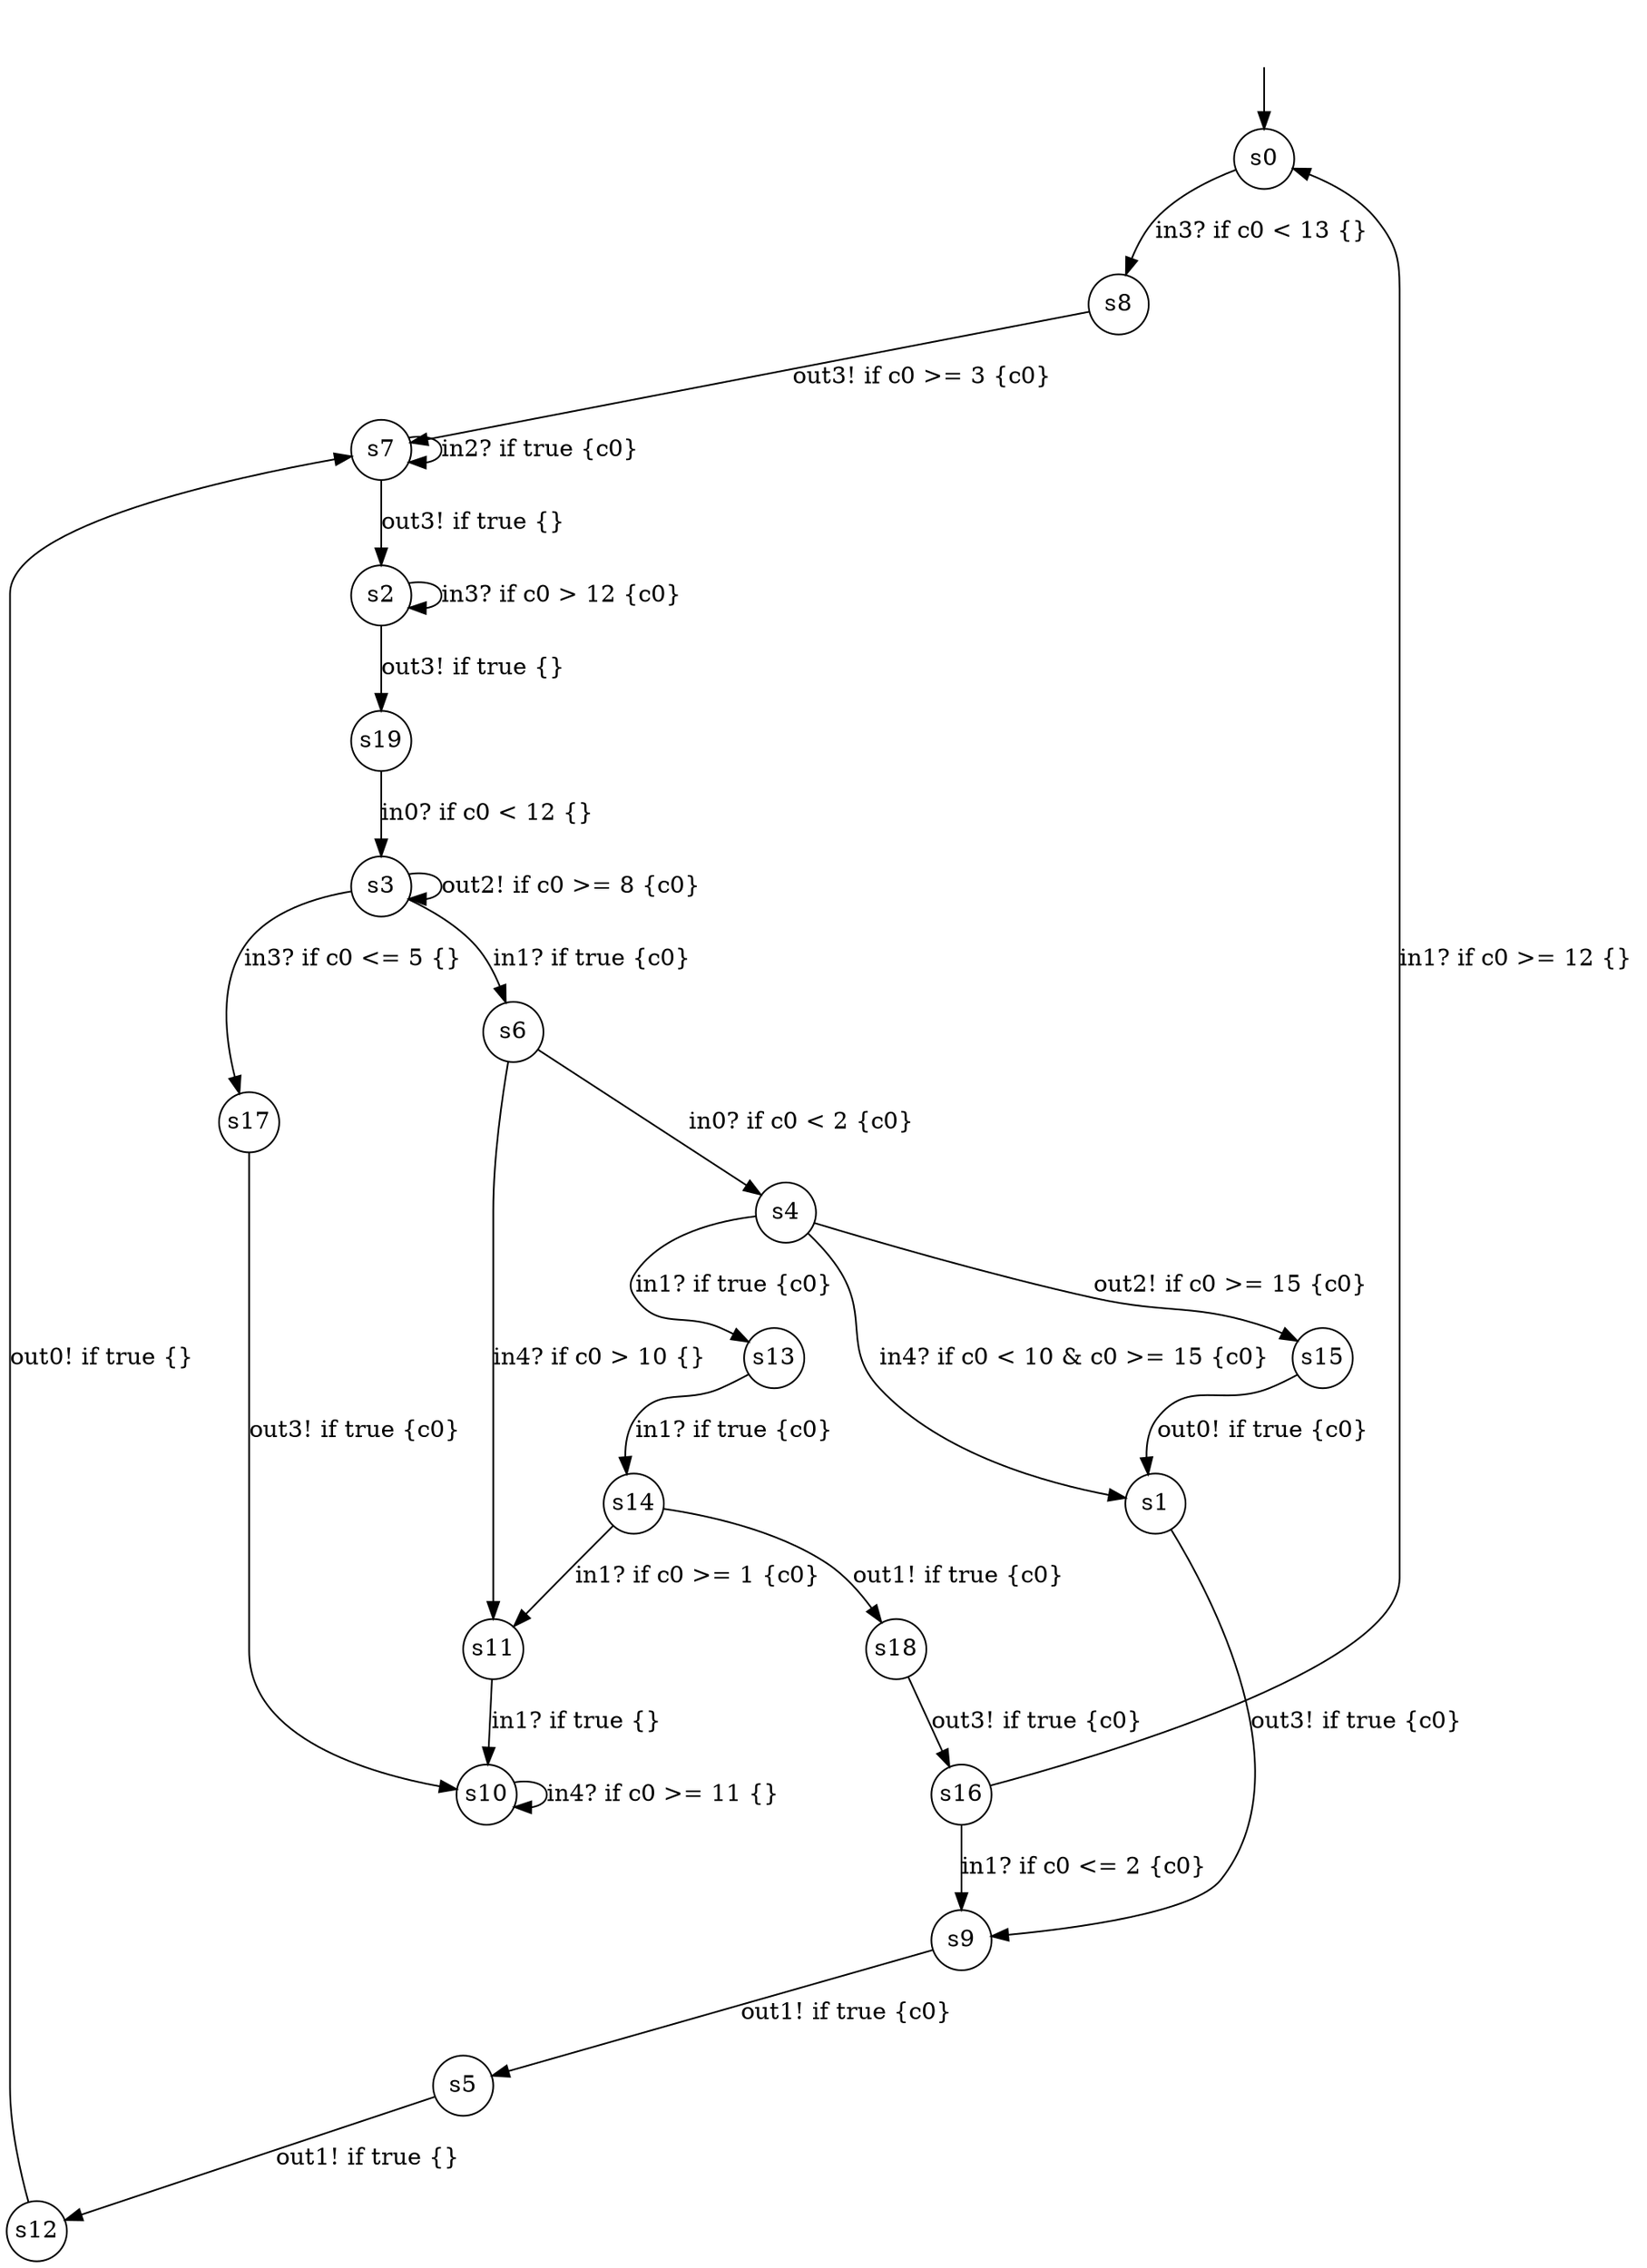 digraph g {
__start0 [label="" shape="none"];
s0 [shape="circle" margin=0 label="s0"];
s1 [shape="circle" margin=0 label="s1"];
s2 [shape="circle" margin=0 label="s2"];
s3 [shape="circle" margin=0 label="s3"];
s4 [shape="circle" margin=0 label="s4"];
s5 [shape="circle" margin=0 label="s5"];
s6 [shape="circle" margin=0 label="s6"];
s7 [shape="circle" margin=0 label="s7"];
s8 [shape="circle" margin=0 label="s8"];
s9 [shape="circle" margin=0 label="s9"];
s10 [shape="circle" margin=0 label="s10"];
s11 [shape="circle" margin=0 label="s11"];
s12 [shape="circle" margin=0 label="s12"];
s13 [shape="circle" margin=0 label="s13"];
s14 [shape="circle" margin=0 label="s14"];
s15 [shape="circle" margin=0 label="s15"];
s16 [shape="circle" margin=0 label="s16"];
s17 [shape="circle" margin=0 label="s17"];
s18 [shape="circle" margin=0 label="s18"];
s19 [shape="circle" margin=0 label="s19"];
s0 -> s8 [label="in3? if c0 < 13 {} "];
s1 -> s9 [label="out3! if true {c0} "];
s2 -> s2 [label="in3? if c0 > 12 {c0} "];
s2 -> s19 [label="out3! if true {} "];
s3 -> s6 [label="in1? if true {c0} "];
s3 -> s17 [label="in3? if c0 <= 5 {} "];
s3 -> s3 [label="out2! if c0 >= 8 {c0} "];
s4 -> s13 [label="in1? if true {c0} "];
s4 -> s1 [label="in4? if c0 < 10 & c0 >= 15 {c0} "];
s4 -> s15 [label="out2! if c0 >= 15 {c0} "];
s5 -> s12 [label="out1! if true {} "];
s6 -> s4 [label="in0? if c0 < 2 {c0} "];
s6 -> s11 [label="in4? if c0 > 10 {} "];
s7 -> s7 [label="in2? if true {c0} "];
s7 -> s2 [label="out3! if true {} "];
s8 -> s7 [label="out3! if c0 >= 3 {c0} "];
s9 -> s5 [label="out1! if true {c0} "];
s10 -> s10 [label="in4? if c0 >= 11 {} "];
s11 -> s10 [label="in1? if true {} "];
s12 -> s7 [label="out0! if true {} "];
s13 -> s14 [label="in1? if true {c0} "];
s14 -> s11 [label="in1? if c0 >= 1 {c0} "];
s14 -> s18 [label="out1! if true {c0} "];
s15 -> s1 [label="out0! if true {c0} "];
s16 -> s9 [label="in1? if c0 <= 2 {c0} "];
s16 -> s0 [label="in1? if c0 >= 12 {} "];
s17 -> s10 [label="out3! if true {c0} "];
s18 -> s16 [label="out3! if true {c0} "];
s19 -> s3 [label="in0? if c0 < 12 {} "];
__start0 -> s0;
}
